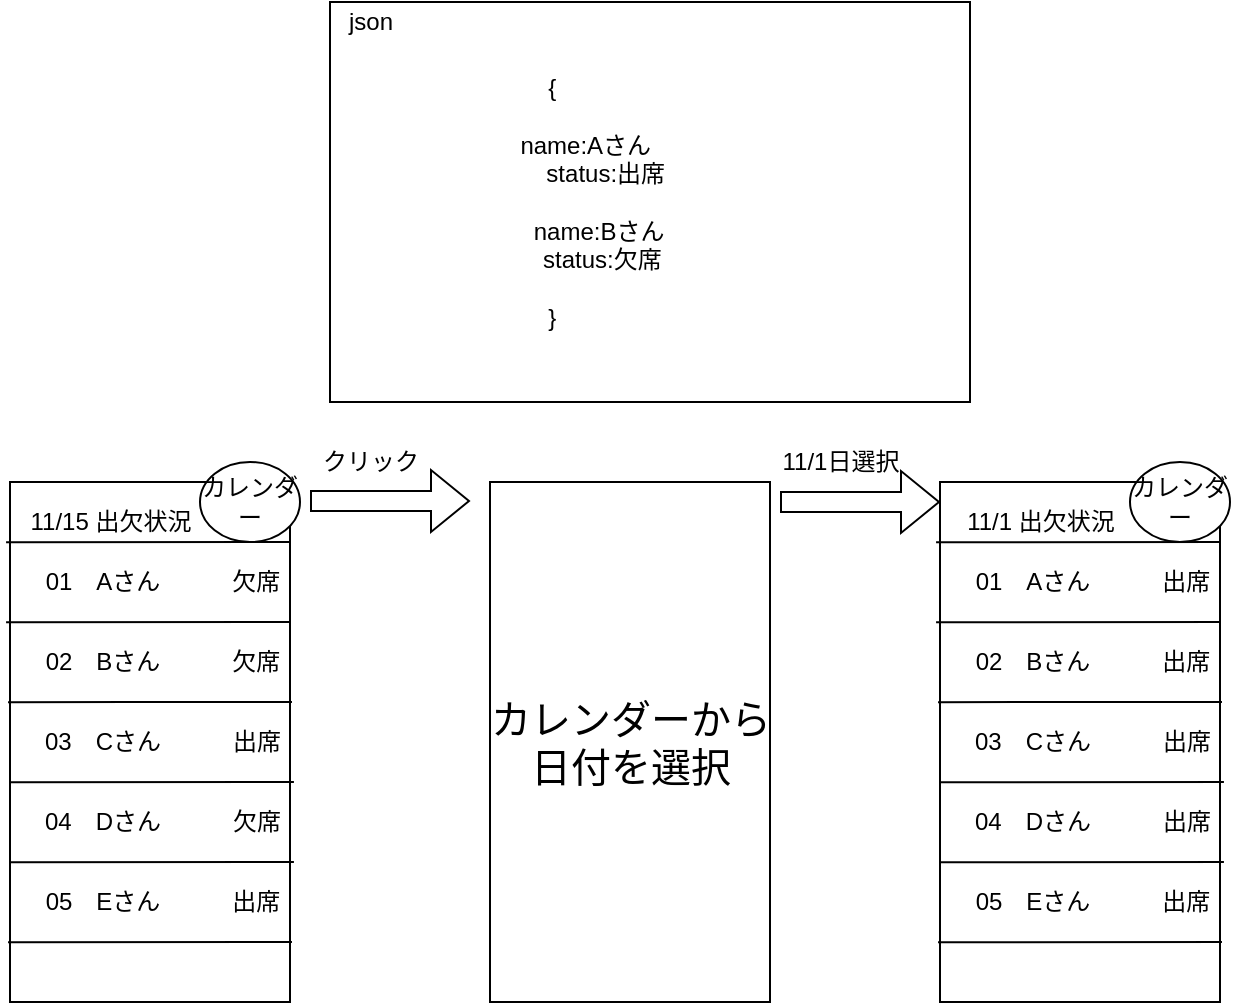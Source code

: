 <mxfile version="15.7.3" type="github">
  <diagram id="pGuTLuSf7zO8LySMDt3V" name="Page-1">
    <mxGraphModel dx="1368" dy="773" grid="1" gridSize="10" guides="1" tooltips="1" connect="1" arrows="1" fold="1" page="1" pageScale="1" pageWidth="827" pageHeight="1169" math="0" shadow="0">
      <root>
        <mxCell id="0" />
        <mxCell id="1" parent="0" />
        <mxCell id="fc2CoSjSoIJuO16lAo9E-1" value="" style="rounded=0;whiteSpace=wrap;html=1;" parent="1" vertex="1">
          <mxGeometry x="50" y="260" width="140" height="260" as="geometry" />
        </mxCell>
        <mxCell id="fc2CoSjSoIJuO16lAo9E-9" value="" style="endArrow=none;html=1;rounded=0;exitX=-0.014;exitY=0.385;exitDx=0;exitDy=0;exitPerimeter=0;" parent="1" edge="1">
          <mxGeometry width="50" height="50" relative="1" as="geometry">
            <mxPoint x="48.04" y="290.1" as="sourcePoint" />
            <mxPoint x="190" y="290" as="targetPoint" />
          </mxGeometry>
        </mxCell>
        <mxCell id="fc2CoSjSoIJuO16lAo9E-10" value="" style="endArrow=none;html=1;rounded=0;exitX=-0.014;exitY=0.385;exitDx=0;exitDy=0;exitPerimeter=0;" parent="1" edge="1">
          <mxGeometry width="50" height="50" relative="1" as="geometry">
            <mxPoint x="48.04" y="330.1" as="sourcePoint" />
            <mxPoint x="190" y="330" as="targetPoint" />
          </mxGeometry>
        </mxCell>
        <mxCell id="fc2CoSjSoIJuO16lAo9E-11" value="" style="endArrow=none;html=1;rounded=0;exitX=-0.014;exitY=0.385;exitDx=0;exitDy=0;exitPerimeter=0;" parent="1" edge="1">
          <mxGeometry width="50" height="50" relative="1" as="geometry">
            <mxPoint x="50" y="410.1" as="sourcePoint" />
            <mxPoint x="191.96" y="410" as="targetPoint" />
          </mxGeometry>
        </mxCell>
        <mxCell id="fc2CoSjSoIJuO16lAo9E-12" value="" style="endArrow=none;html=1;rounded=0;exitX=-0.014;exitY=0.385;exitDx=0;exitDy=0;exitPerimeter=0;" parent="1" edge="1">
          <mxGeometry width="50" height="50" relative="1" as="geometry">
            <mxPoint x="50" y="450.1" as="sourcePoint" />
            <mxPoint x="191.96" y="450" as="targetPoint" />
          </mxGeometry>
        </mxCell>
        <mxCell id="fc2CoSjSoIJuO16lAo9E-13" value="" style="endArrow=none;html=1;rounded=0;exitX=-0.014;exitY=0.385;exitDx=0;exitDy=0;exitPerimeter=0;" parent="1" edge="1">
          <mxGeometry width="50" height="50" relative="1" as="geometry">
            <mxPoint x="49.02" y="490.1" as="sourcePoint" />
            <mxPoint x="190.98" y="490" as="targetPoint" />
          </mxGeometry>
        </mxCell>
        <mxCell id="fc2CoSjSoIJuO16lAo9E-14" value="" style="endArrow=none;html=1;rounded=0;exitX=-0.014;exitY=0.385;exitDx=0;exitDy=0;exitPerimeter=0;" parent="1" edge="1">
          <mxGeometry width="50" height="50" relative="1" as="geometry">
            <mxPoint x="49.02" y="370.1" as="sourcePoint" />
            <mxPoint x="190.98" y="370" as="targetPoint" />
            <Array as="points">
              <mxPoint x="109.02" y="370" />
            </Array>
          </mxGeometry>
        </mxCell>
        <mxCell id="fc2CoSjSoIJuO16lAo9E-15" value="11/15 出欠状況" style="text;html=1;resizable=0;autosize=1;align=center;verticalAlign=middle;points=[];fillColor=none;strokeColor=none;rounded=0;" parent="1" vertex="1">
          <mxGeometry x="50" y="270" width="100" height="20" as="geometry" />
        </mxCell>
        <mxCell id="fc2CoSjSoIJuO16lAo9E-16" value="　01　Aさん　　　欠席" style="text;html=1;resizable=0;autosize=1;align=center;verticalAlign=middle;points=[];fillColor=none;strokeColor=none;rounded=0;" parent="1" vertex="1">
          <mxGeometry x="50" y="300" width="140" height="20" as="geometry" />
        </mxCell>
        <mxCell id="fc2CoSjSoIJuO16lAo9E-17" value="　02　Bさん　　　欠席" style="text;html=1;resizable=0;autosize=1;align=center;verticalAlign=middle;points=[];fillColor=none;strokeColor=none;rounded=0;" parent="1" vertex="1">
          <mxGeometry x="50" y="340" width="140" height="20" as="geometry" />
        </mxCell>
        <mxCell id="fc2CoSjSoIJuO16lAo9E-18" value="　03　Cさん　　　出席" style="text;html=1;resizable=0;autosize=1;align=center;verticalAlign=middle;points=[];fillColor=none;strokeColor=none;rounded=0;" parent="1" vertex="1">
          <mxGeometry x="45" y="380" width="150" height="20" as="geometry" />
        </mxCell>
        <mxCell id="fc2CoSjSoIJuO16lAo9E-19" value="　04　Dさん　　　欠席" style="text;html=1;resizable=0;autosize=1;align=center;verticalAlign=middle;points=[];fillColor=none;strokeColor=none;rounded=0;" parent="1" vertex="1">
          <mxGeometry x="45" y="420" width="150" height="20" as="geometry" />
        </mxCell>
        <mxCell id="fc2CoSjSoIJuO16lAo9E-20" value="　05　Eさん　　　出席" style="text;html=1;resizable=0;autosize=1;align=center;verticalAlign=middle;points=[];fillColor=none;strokeColor=none;rounded=0;" parent="1" vertex="1">
          <mxGeometry x="50" y="460" width="140" height="20" as="geometry" />
        </mxCell>
        <mxCell id="fc2CoSjSoIJuO16lAo9E-22" value="カレンダー" style="ellipse;whiteSpace=wrap;html=1;" parent="1" vertex="1">
          <mxGeometry x="145" y="250" width="50" height="40" as="geometry" />
        </mxCell>
        <mxCell id="fc2CoSjSoIJuO16lAo9E-23" value="" style="shape=flexArrow;endArrow=classic;html=1;rounded=0;" parent="1" edge="1">
          <mxGeometry width="50" height="50" relative="1" as="geometry">
            <mxPoint x="200" y="269.5" as="sourcePoint" />
            <mxPoint x="280" y="269.5" as="targetPoint" />
          </mxGeometry>
        </mxCell>
        <mxCell id="fc2CoSjSoIJuO16lAo9E-24" value="クリック" style="text;html=1;resizable=0;autosize=1;align=center;verticalAlign=middle;points=[];fillColor=none;strokeColor=none;rounded=0;" parent="1" vertex="1">
          <mxGeometry x="200" y="240" width="60" height="20" as="geometry" />
        </mxCell>
        <mxCell id="fc2CoSjSoIJuO16lAo9E-25" value="" style="rounded=0;whiteSpace=wrap;html=1;" parent="1" vertex="1">
          <mxGeometry x="290" y="260" width="140" height="260" as="geometry" />
        </mxCell>
        <mxCell id="fc2CoSjSoIJuO16lAo9E-26" value="カレンダーから&lt;br&gt;日付を選択" style="text;html=1;resizable=0;autosize=1;align=center;verticalAlign=middle;points=[];fillColor=none;strokeColor=none;rounded=0;fontSize=20;" parent="1" vertex="1">
          <mxGeometry x="280" y="365" width="160" height="50" as="geometry" />
        </mxCell>
        <mxCell id="fc2CoSjSoIJuO16lAo9E-27" value="" style="rounded=0;whiteSpace=wrap;html=1;" parent="1" vertex="1">
          <mxGeometry x="515" y="260" width="140" height="260" as="geometry" />
        </mxCell>
        <mxCell id="fc2CoSjSoIJuO16lAo9E-28" value="" style="endArrow=none;html=1;rounded=0;exitX=-0.014;exitY=0.385;exitDx=0;exitDy=0;exitPerimeter=0;" parent="1" edge="1">
          <mxGeometry width="50" height="50" relative="1" as="geometry">
            <mxPoint x="513.04" y="290.1" as="sourcePoint" />
            <mxPoint x="655" y="290" as="targetPoint" />
          </mxGeometry>
        </mxCell>
        <mxCell id="fc2CoSjSoIJuO16lAo9E-29" value="" style="endArrow=none;html=1;rounded=0;exitX=-0.014;exitY=0.385;exitDx=0;exitDy=0;exitPerimeter=0;" parent="1" edge="1">
          <mxGeometry width="50" height="50" relative="1" as="geometry">
            <mxPoint x="513.04" y="330.1" as="sourcePoint" />
            <mxPoint x="655" y="330" as="targetPoint" />
          </mxGeometry>
        </mxCell>
        <mxCell id="fc2CoSjSoIJuO16lAo9E-30" value="" style="endArrow=none;html=1;rounded=0;exitX=-0.014;exitY=0.385;exitDx=0;exitDy=0;exitPerimeter=0;" parent="1" edge="1">
          <mxGeometry width="50" height="50" relative="1" as="geometry">
            <mxPoint x="515" y="410.1" as="sourcePoint" />
            <mxPoint x="656.96" y="410" as="targetPoint" />
          </mxGeometry>
        </mxCell>
        <mxCell id="fc2CoSjSoIJuO16lAo9E-31" value="" style="endArrow=none;html=1;rounded=0;exitX=-0.014;exitY=0.385;exitDx=0;exitDy=0;exitPerimeter=0;" parent="1" edge="1">
          <mxGeometry width="50" height="50" relative="1" as="geometry">
            <mxPoint x="515" y="450.1" as="sourcePoint" />
            <mxPoint x="656.96" y="450" as="targetPoint" />
          </mxGeometry>
        </mxCell>
        <mxCell id="fc2CoSjSoIJuO16lAo9E-32" value="" style="endArrow=none;html=1;rounded=0;exitX=-0.014;exitY=0.385;exitDx=0;exitDy=0;exitPerimeter=0;" parent="1" edge="1">
          <mxGeometry width="50" height="50" relative="1" as="geometry">
            <mxPoint x="514.02" y="490.1" as="sourcePoint" />
            <mxPoint x="655.98" y="490" as="targetPoint" />
          </mxGeometry>
        </mxCell>
        <mxCell id="fc2CoSjSoIJuO16lAo9E-33" value="" style="endArrow=none;html=1;rounded=0;exitX=-0.014;exitY=0.385;exitDx=0;exitDy=0;exitPerimeter=0;" parent="1" edge="1">
          <mxGeometry width="50" height="50" relative="1" as="geometry">
            <mxPoint x="514.02" y="370.1" as="sourcePoint" />
            <mxPoint x="655.98" y="370" as="targetPoint" />
            <Array as="points">
              <mxPoint x="574.02" y="370" />
            </Array>
          </mxGeometry>
        </mxCell>
        <mxCell id="fc2CoSjSoIJuO16lAo9E-34" value="11/1 出欠状況" style="text;html=1;resizable=0;autosize=1;align=center;verticalAlign=middle;points=[];fillColor=none;strokeColor=none;rounded=0;" parent="1" vertex="1">
          <mxGeometry x="520" y="270" width="90" height="20" as="geometry" />
        </mxCell>
        <mxCell id="fc2CoSjSoIJuO16lAo9E-35" value="　01　Aさん　　　出席" style="text;html=1;resizable=0;autosize=1;align=center;verticalAlign=middle;points=[];fillColor=none;strokeColor=none;rounded=0;" parent="1" vertex="1">
          <mxGeometry x="515" y="300" width="140" height="20" as="geometry" />
        </mxCell>
        <mxCell id="fc2CoSjSoIJuO16lAo9E-36" value="　02　Bさん　　　出席" style="text;html=1;resizable=0;autosize=1;align=center;verticalAlign=middle;points=[];fillColor=none;strokeColor=none;rounded=0;" parent="1" vertex="1">
          <mxGeometry x="515" y="340" width="140" height="20" as="geometry" />
        </mxCell>
        <mxCell id="fc2CoSjSoIJuO16lAo9E-37" value="　03　Cさん　　　出席" style="text;html=1;resizable=0;autosize=1;align=center;verticalAlign=middle;points=[];fillColor=none;strokeColor=none;rounded=0;" parent="1" vertex="1">
          <mxGeometry x="510" y="380" width="150" height="20" as="geometry" />
        </mxCell>
        <mxCell id="fc2CoSjSoIJuO16lAo9E-38" value="　04　Dさん　　　出席" style="text;html=1;resizable=0;autosize=1;align=center;verticalAlign=middle;points=[];fillColor=none;strokeColor=none;rounded=0;" parent="1" vertex="1">
          <mxGeometry x="510" y="420" width="150" height="20" as="geometry" />
        </mxCell>
        <mxCell id="fc2CoSjSoIJuO16lAo9E-39" value="　05　Eさん　　　出席" style="text;html=1;resizable=0;autosize=1;align=center;verticalAlign=middle;points=[];fillColor=none;strokeColor=none;rounded=0;" parent="1" vertex="1">
          <mxGeometry x="515" y="460" width="140" height="20" as="geometry" />
        </mxCell>
        <mxCell id="fc2CoSjSoIJuO16lAo9E-40" value="カレンダー" style="ellipse;whiteSpace=wrap;html=1;" parent="1" vertex="1">
          <mxGeometry x="610" y="250" width="50" height="40" as="geometry" />
        </mxCell>
        <mxCell id="fc2CoSjSoIJuO16lAo9E-41" value="" style="shape=flexArrow;endArrow=classic;html=1;rounded=0;" parent="1" edge="1">
          <mxGeometry width="50" height="50" relative="1" as="geometry">
            <mxPoint x="435" y="270" as="sourcePoint" />
            <mxPoint x="515" y="270" as="targetPoint" />
          </mxGeometry>
        </mxCell>
        <mxCell id="fc2CoSjSoIJuO16lAo9E-42" value="11/1日選択" style="text;html=1;resizable=0;autosize=1;align=center;verticalAlign=middle;points=[];fillColor=none;strokeColor=none;rounded=0;" parent="1" vertex="1">
          <mxGeometry x="430" y="240" width="70" height="20" as="geometry" />
        </mxCell>
        <mxCell id="iOZ7oJLdCB7IIF4hDFtq-1" value="" style="rounded=0;whiteSpace=wrap;html=1;" parent="1" vertex="1">
          <mxGeometry x="210" y="20" width="320" height="200" as="geometry" />
        </mxCell>
        <mxCell id="iOZ7oJLdCB7IIF4hDFtq-2" value="&lt;span style=&quot;white-space: pre&quot;&gt; &lt;/span&gt;{&lt;br&gt;&lt;span style=&quot;white-space: pre&quot;&gt; &lt;/span&gt;&lt;br&gt;&lt;span style=&quot;white-space: pre&quot;&gt; &lt;/span&gt;&lt;span style=&quot;white-space: pre&quot;&gt; &lt;/span&gt;&lt;span style=&quot;white-space: pre&quot;&gt; &lt;/span&gt;&amp;nbsp;&lt;span style=&quot;white-space: pre&quot;&gt; &lt;span style=&quot;white-space: pre&quot;&gt;	&lt;/span&gt;   &lt;span style=&quot;white-space: pre&quot;&gt;	&lt;/span&gt;&lt;span style=&quot;white-space: pre&quot;&gt;	&lt;/span&gt;&lt;/span&gt;name:Aさん&lt;br&gt;&lt;span style=&quot;white-space: pre&quot;&gt; &lt;/span&gt;&lt;span style=&quot;white-space: pre&quot;&gt; &lt;/span&gt;&lt;span style=&quot;white-space: pre&quot;&gt; &amp;nbsp;&lt;/span&gt;&amp;nbsp; &amp;nbsp; &amp;nbsp;&lt;span style=&quot;white-space: pre&quot;&gt;	&lt;/span&gt;&amp;nbsp; &amp;nbsp; &amp;nbsp; &amp;nbsp;status:出席&lt;br&gt;&lt;span style=&quot;white-space: pre&quot;&gt; &lt;/span&gt;&lt;br&gt;&lt;span style=&quot;white-space: pre&quot;&gt; &amp;nbsp;&lt;/span&gt;&amp;nbsp; &amp;nbsp;&amp;nbsp;&lt;span style=&quot;white-space: pre&quot;&gt; &lt;/span&gt;&amp;nbsp; &amp;nbsp; &lt;span style=&quot;white-space: pre&quot;&gt; &lt;/span&gt;&lt;span style=&quot;white-space: pre&quot;&gt; &lt;span style=&quot;white-space: pre&quot;&gt;	&lt;/span&gt;&lt;span style=&quot;white-space: pre&quot;&gt;	&lt;/span&gt;&lt;/span&gt;name:Bさん&lt;br&gt;&lt;span style=&quot;white-space: pre&quot;&gt; &lt;/span&gt;&lt;span style=&quot;white-space: pre&quot;&gt; &lt;/span&gt;&lt;span style=&quot;white-space: pre&quot;&gt; &lt;/span&gt;&amp;nbsp; &amp;nbsp; &amp;nbsp; &lt;span style=&quot;white-space: pre&quot;&gt;	&lt;/span&gt;&amp;nbsp; &amp;nbsp; &amp;nbsp; status:欠席&lt;br&gt;&lt;span style=&quot;white-space: pre&quot;&gt; &lt;/span&gt;&lt;br&gt;&lt;span style=&quot;white-space: pre&quot;&gt; &lt;/span&gt;}" style="text;html=1;resizable=0;autosize=1;align=center;verticalAlign=middle;points=[];fillColor=none;strokeColor=none;rounded=0;rotation=0;" parent="1" vertex="1">
          <mxGeometry x="239" y="55" width="160" height="130" as="geometry" />
        </mxCell>
        <mxCell id="iOZ7oJLdCB7IIF4hDFtq-4" value="json" style="text;html=1;resizable=0;autosize=1;align=center;verticalAlign=middle;points=[];fillColor=none;strokeColor=none;rounded=0;" parent="1" vertex="1">
          <mxGeometry x="210" y="20" width="40" height="20" as="geometry" />
        </mxCell>
      </root>
    </mxGraphModel>
  </diagram>
</mxfile>
